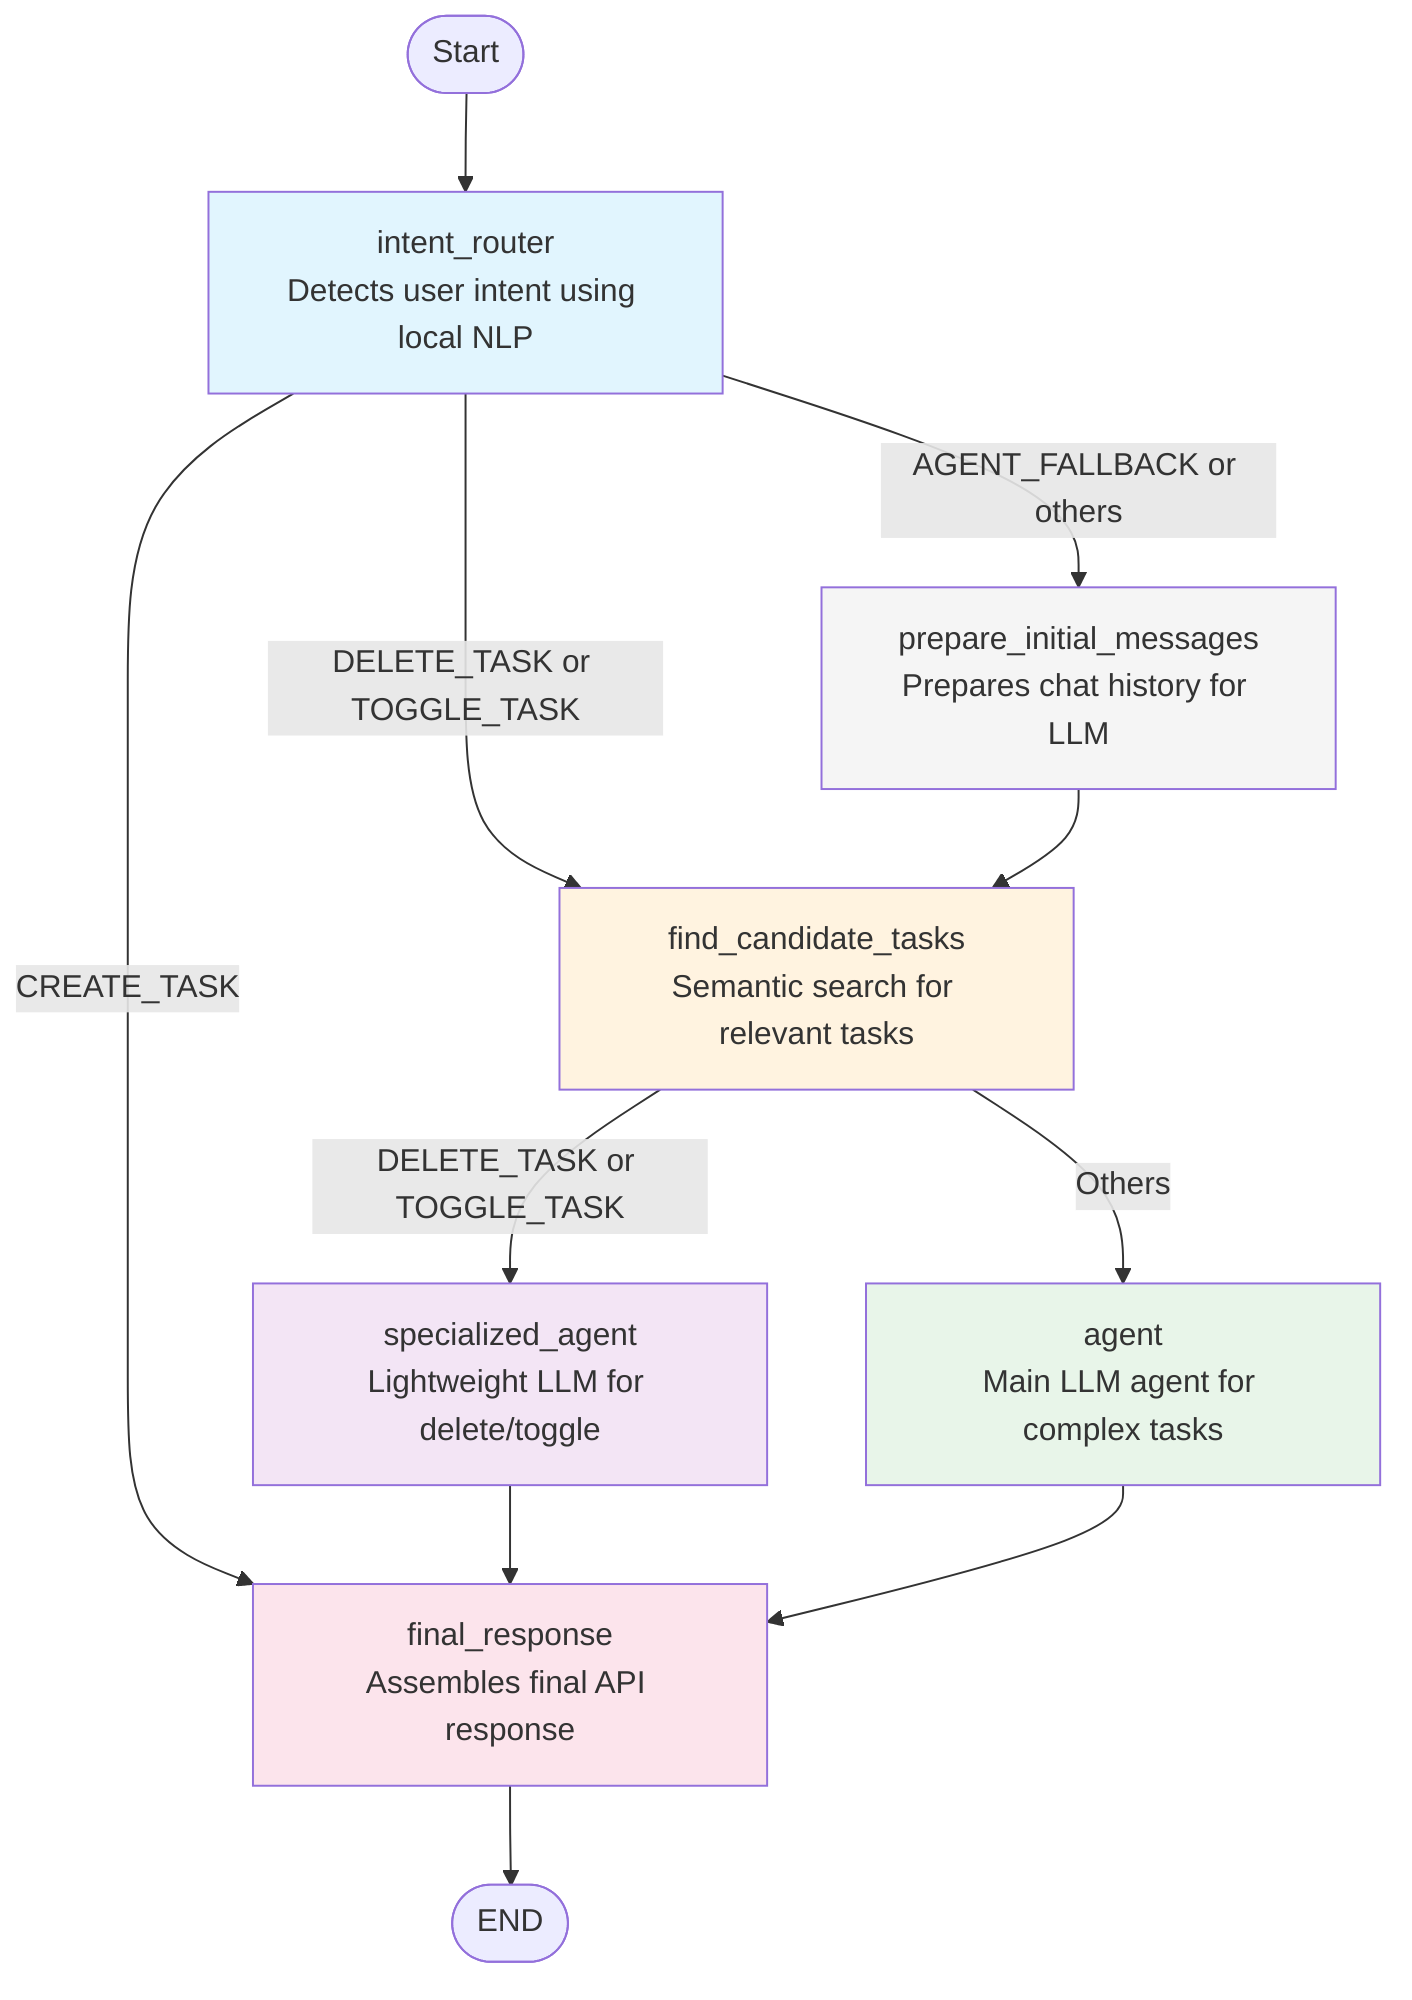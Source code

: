 graph TD
    Start([Start]) --> IR["intent_router<br/>Detects user intent using local NLP"]
    
    IR -->|"CREATE_TASK"| FR["final_response<br/>Assembles final API response"]
    IR -->|"DELETE_TASK or TOGGLE_TASK"| FCT["find_candidate_tasks<br/>Semantic search for relevant tasks"]
    IR -->|"AGENT_FALLBACK or others"| PIM["prepare_initial_messages<br/>Prepares chat history for LLM"]
    
    PIM --> FCT
    
    FCT -->|"DELETE_TASK or TOGGLE_TASK"| SA["specialized_agent<br/>Lightweight LLM for delete/toggle"]
    FCT -->|"Others"| A["agent<br/>Main LLM agent for complex tasks"]
    
    SA --> FR
    A --> FR
    FR --> End([END])
    
    style IR fill:#e1f5fe
    style FCT fill:#fff3e0
    style SA fill:#f3e5f5
    style A fill:#e8f5e9
    style FR fill:#fce4ec
    style PIM fill:#f5f5f5
